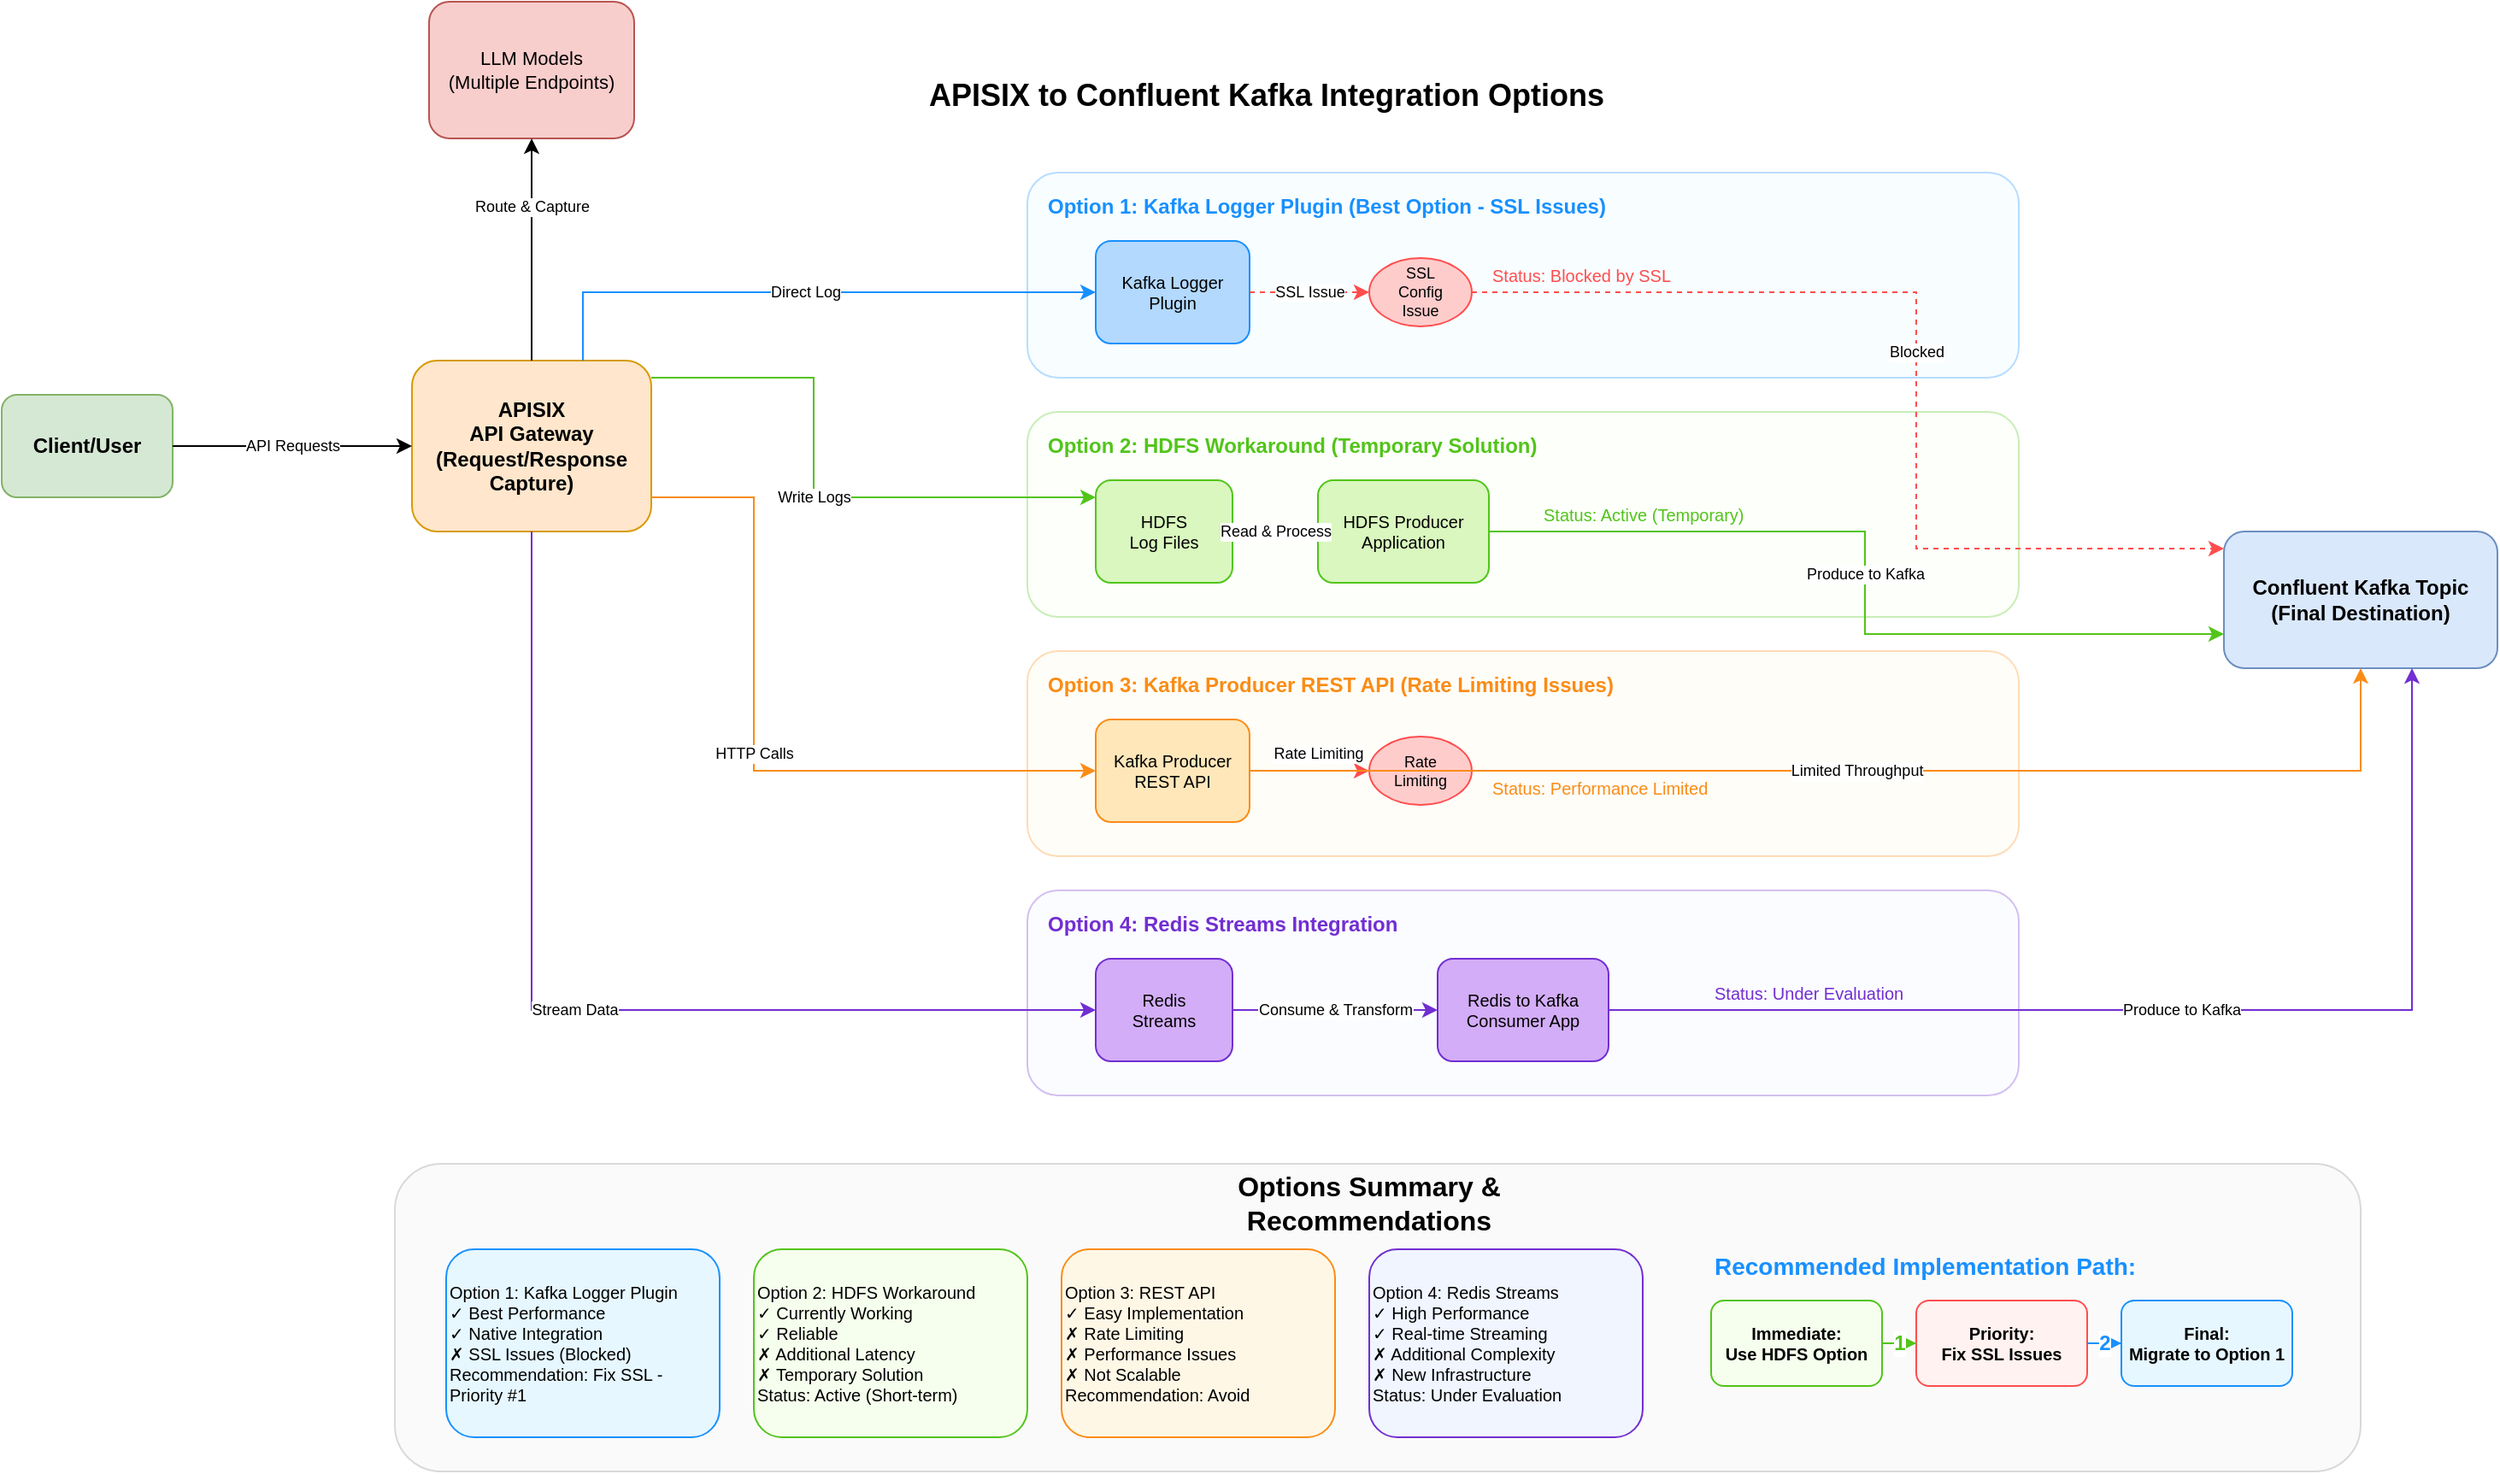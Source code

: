 <mxfile version="28.2.0">
  <diagram name="APISIX to Kafka Options" id="eqnZwshsYVItsBJIR4od">
    <mxGraphModel dx="2946" dy="1126" grid="1" gridSize="10" guides="1" tooltips="1" connect="1" arrows="1" fold="1" page="1" pageScale="1" pageWidth="1600" pageHeight="900" math="0" shadow="0">
      <root>
        <mxCell id="0" />
        <mxCell id="1" parent="0" />
        <mxCell id="OJCGHoA61KZwXOzBD94Q-4" value="APISIX to Confluent Kafka Integration Options" style="text;html=1;strokeColor=none;fillColor=none;align=center;verticalAlign=middle;whiteSpace=wrap;rounded=0;fontSize=18;fontStyle=1;" vertex="1" parent="1">
          <mxGeometry x="570" y="50" width="400" height="30" as="geometry" />
        </mxCell>
        <mxCell id="OJCGHoA61KZwXOzBD94Q-5" value="Client/User" style="rounded=1;whiteSpace=wrap;html=1;fillColor=#d5e8d4;strokeColor=#82b366;fontStyle=1;fontSize=12;" vertex="1" parent="1">
          <mxGeometry x="30" y="240" width="100" height="60" as="geometry" />
        </mxCell>
        <mxCell id="OJCGHoA61KZwXOzBD94Q-6" value="APISIX&#xa;API Gateway&#xa;(Request/Response&#xa;Capture)" style="rounded=1;whiteSpace=wrap;html=1;fillColor=#ffe6cc;strokeColor=#d79b00;fontStyle=1;fontSize=12;" vertex="1" parent="1">
          <mxGeometry x="270" y="220" width="140" height="100" as="geometry" />
        </mxCell>
        <mxCell id="OJCGHoA61KZwXOzBD94Q-7" value="LLM Models&#xa;(Multiple Endpoints)" style="rounded=1;whiteSpace=wrap;html=1;fillColor=#f8cecc;strokeColor=#b85450;fontSize=11;" vertex="1" parent="1">
          <mxGeometry x="280" y="10" width="120" height="80" as="geometry" />
        </mxCell>
        <mxCell id="OJCGHoA61KZwXOzBD94Q-8" value="Confluent Kafka Topic&#xa;(Final Destination)" style="rounded=1;whiteSpace=wrap;html=1;fillColor=#dae8fc;strokeColor=#6c8ebf;fontStyle=1;fontSize=12;" vertex="1" parent="1">
          <mxGeometry x="1330" y="320" width="160" height="80" as="geometry" />
        </mxCell>
        <mxCell id="OJCGHoA61KZwXOzBD94Q-9" value="" style="rounded=1;whiteSpace=wrap;html=1;fillColor=#e6f7ff;strokeColor=#1890ff;opacity=30;" vertex="1" parent="1">
          <mxGeometry x="630" y="110" width="580" height="120" as="geometry" />
        </mxCell>
        <mxCell id="OJCGHoA61KZwXOzBD94Q-10" value="Option 1: Kafka Logger Plugin (Best Option - SSL Issues)" style="text;html=1;strokeColor=none;fillColor=none;align=left;verticalAlign=middle;whiteSpace=wrap;rounded=0;fontSize=12;fontStyle=1;fontColor=#1890ff;" vertex="1" parent="1">
          <mxGeometry x="640" y="120" width="350" height="20" as="geometry" />
        </mxCell>
        <mxCell id="OJCGHoA61KZwXOzBD94Q-11" value="Kafka Logger&#xa;Plugin" style="rounded=1;whiteSpace=wrap;html=1;fillColor=#b3d9ff;strokeColor=#1890ff;fontSize=10;" vertex="1" parent="1">
          <mxGeometry x="670" y="150" width="90" height="60" as="geometry" />
        </mxCell>
        <mxCell id="OJCGHoA61KZwXOzBD94Q-12" value="SSL&#xa;Config&#xa;Issue" style="ellipse;whiteSpace=wrap;html=1;fillColor=#ffcccc;strokeColor=#ff4d4d;fontSize=9;" vertex="1" parent="1">
          <mxGeometry x="830" y="160" width="60" height="40" as="geometry" />
        </mxCell>
        <mxCell id="OJCGHoA61KZwXOzBD94Q-13" value="Status: Blocked by SSL" style="text;html=1;strokeColor=none;fillColor=none;align=left;verticalAlign=middle;whiteSpace=wrap;rounded=0;fontSize=10;fontColor=#ff4d4f;" vertex="1" parent="1">
          <mxGeometry x="900" y="160" width="120" height="20" as="geometry" />
        </mxCell>
        <mxCell id="OJCGHoA61KZwXOzBD94Q-14" value="" style="rounded=1;whiteSpace=wrap;html=1;fillColor=#f6ffed;strokeColor=#52c41a;opacity=30;" vertex="1" parent="1">
          <mxGeometry x="630" y="250" width="580" height="120" as="geometry" />
        </mxCell>
        <mxCell id="OJCGHoA61KZwXOzBD94Q-15" value="Option 2: HDFS Workaround (Temporary Solution)" style="text;html=1;strokeColor=none;fillColor=none;align=left;verticalAlign=middle;whiteSpace=wrap;rounded=0;fontSize=12;fontStyle=1;fontColor=#52c41a;" vertex="1" parent="1">
          <mxGeometry x="640" y="260" width="300" height="20" as="geometry" />
        </mxCell>
        <mxCell id="OJCGHoA61KZwXOzBD94Q-16" value="HDFS&#xa;Log Files" style="rounded=1;whiteSpace=wrap;html=1;fillColor=#d9f7be;strokeColor=#52c41a;fontSize=10;" vertex="1" parent="1">
          <mxGeometry x="670" y="290" width="80" height="60" as="geometry" />
        </mxCell>
        <mxCell id="OJCGHoA61KZwXOzBD94Q-17" value="HDFS Producer&#xa;Application" style="rounded=1;whiteSpace=wrap;html=1;fillColor=#d9f7be;strokeColor=#52c41a;fontSize=10;" vertex="1" parent="1">
          <mxGeometry x="800" y="290" width="100" height="60" as="geometry" />
        </mxCell>
        <mxCell id="OJCGHoA61KZwXOzBD94Q-18" value="Status: Active (Temporary)" style="text;html=1;strokeColor=none;fillColor=none;align=left;verticalAlign=middle;whiteSpace=wrap;rounded=0;fontSize=10;fontColor=#52c41a;" vertex="1" parent="1">
          <mxGeometry x="930" y="300" width="140" height="20" as="geometry" />
        </mxCell>
        <mxCell id="OJCGHoA61KZwXOzBD94Q-19" value="" style="rounded=1;whiteSpace=wrap;html=1;fillColor=#fff7e6;strokeColor=#fa8c16;opacity=30;" vertex="1" parent="1">
          <mxGeometry x="630" y="390" width="580" height="120" as="geometry" />
        </mxCell>
        <mxCell id="OJCGHoA61KZwXOzBD94Q-20" value="Option 3: Kafka Producer REST API (Rate Limiting Issues)" style="text;html=1;strokeColor=none;fillColor=none;align=left;verticalAlign=middle;whiteSpace=wrap;rounded=0;fontSize=12;fontStyle=1;fontColor=#fa8c16;" vertex="1" parent="1">
          <mxGeometry x="640" y="400" width="350" height="20" as="geometry" />
        </mxCell>
        <mxCell id="OJCGHoA61KZwXOzBD94Q-21" value="Kafka Producer&#xa;REST API" style="rounded=1;whiteSpace=wrap;html=1;fillColor=#ffe7ba;strokeColor=#fa8c16;fontSize=10;" vertex="1" parent="1">
          <mxGeometry x="670" y="430" width="90" height="60" as="geometry" />
        </mxCell>
        <mxCell id="OJCGHoA61KZwXOzBD94Q-22" value="Rate&#xa;Limiting" style="ellipse;whiteSpace=wrap;html=1;fillColor=#ffcccc;strokeColor=#ff4d4d;fontSize=9;" vertex="1" parent="1">
          <mxGeometry x="830" y="440" width="60" height="40" as="geometry" />
        </mxCell>
        <mxCell id="OJCGHoA61KZwXOzBD94Q-23" value="Status: Performance Limited" style="text;html=1;strokeColor=none;fillColor=none;align=left;verticalAlign=middle;whiteSpace=wrap;rounded=0;fontSize=10;fontColor=#fa8c16;" vertex="1" parent="1">
          <mxGeometry x="900" y="460" width="150" height="20" as="geometry" />
        </mxCell>
        <mxCell id="OJCGHoA61KZwXOzBD94Q-24" value="" style="rounded=1;whiteSpace=wrap;html=1;fillColor=#f0f5ff;strokeColor=#722ed1;opacity=30;" vertex="1" parent="1">
          <mxGeometry x="630" y="530" width="580" height="120" as="geometry" />
        </mxCell>
        <mxCell id="OJCGHoA61KZwXOzBD94Q-25" value="Option 4: Redis Streams Integration" style="text;html=1;strokeColor=none;fillColor=none;align=left;verticalAlign=middle;whiteSpace=wrap;rounded=0;fontSize=12;fontStyle=1;fontColor=#722ed1;" vertex="1" parent="1">
          <mxGeometry x="640" y="540" width="250" height="20" as="geometry" />
        </mxCell>
        <mxCell id="OJCGHoA61KZwXOzBD94Q-26" value="Redis&#xa;Streams" style="rounded=1;whiteSpace=wrap;html=1;fillColor=#d3adf7;strokeColor=#722ed1;fontSize=10;" vertex="1" parent="1">
          <mxGeometry x="670" y="570" width="80" height="60" as="geometry" />
        </mxCell>
        <mxCell id="OJCGHoA61KZwXOzBD94Q-27" value="Redis to Kafka&#xa;Consumer App" style="rounded=1;whiteSpace=wrap;html=1;fillColor=#d3adf7;strokeColor=#722ed1;fontSize=10;" vertex="1" parent="1">
          <mxGeometry x="870" y="570" width="100" height="60" as="geometry" />
        </mxCell>
        <mxCell id="OJCGHoA61KZwXOzBD94Q-28" value="Status: Under Evaluation" style="text;html=1;strokeColor=none;fillColor=none;align=left;verticalAlign=middle;whiteSpace=wrap;rounded=0;fontSize=10;fontColor=#722ed1;" vertex="1" parent="1">
          <mxGeometry x="1030" y="580" width="150" height="20" as="geometry" />
        </mxCell>
        <mxCell id="OJCGHoA61KZwXOzBD94Q-29" value="API Requests" style="edgeStyle=orthogonalEdgeStyle;rounded=0;orthogonalLoop=1;jettySize=auto;html=1;fontSize=9;" edge="1" parent="1" source="OJCGHoA61KZwXOzBD94Q-5" target="OJCGHoA61KZwXOzBD94Q-6">
          <mxGeometry relative="1" as="geometry" />
        </mxCell>
        <mxCell id="OJCGHoA61KZwXOzBD94Q-30" value="Route &amp; Capture" style="edgeStyle=orthogonalEdgeStyle;rounded=0;orthogonalLoop=1;jettySize=auto;html=1;fontSize=9;" edge="1" parent="1" source="OJCGHoA61KZwXOzBD94Q-6" target="OJCGHoA61KZwXOzBD94Q-7">
          <mxGeometry x="0.385" relative="1" as="geometry">
            <Array as="points">
              <mxPoint x="340" y="270" />
              <mxPoint x="340" y="50" />
            </Array>
            <mxPoint as="offset" />
          </mxGeometry>
        </mxCell>
        <mxCell id="OJCGHoA61KZwXOzBD94Q-31" value="Direct Log" style="edgeStyle=orthogonalEdgeStyle;rounded=0;orthogonalLoop=1;jettySize=auto;html=1;fontSize=9;strokeColor=#1890ff;" edge="1" parent="1" source="OJCGHoA61KZwXOzBD94Q-6" target="OJCGHoA61KZwXOzBD94Q-11">
          <mxGeometry relative="1" as="geometry">
            <Array as="points">
              <mxPoint x="370" y="180" />
            </Array>
          </mxGeometry>
        </mxCell>
        <mxCell id="OJCGHoA61KZwXOzBD94Q-32" value="SSL Issue" style="edgeStyle=orthogonalEdgeStyle;rounded=0;orthogonalLoop=1;jettySize=auto;html=1;fontSize=9;strokeColor=#ff4d4d;dashed=1;" edge="1" parent="1" source="OJCGHoA61KZwXOzBD94Q-11" target="OJCGHoA61KZwXOzBD94Q-12">
          <mxGeometry relative="1" as="geometry" />
        </mxCell>
        <mxCell id="OJCGHoA61KZwXOzBD94Q-33" value="Blocked" style="edgeStyle=orthogonalEdgeStyle;rounded=0;orthogonalLoop=1;jettySize=auto;html=1;fontSize=9;strokeColor=#ff4d4d;dashed=1;" edge="1" parent="1" source="OJCGHoA61KZwXOzBD94Q-12" target="OJCGHoA61KZwXOzBD94Q-8">
          <mxGeometry relative="1" as="geometry">
            <Array as="points">
              <mxPoint x="1150" y="180" />
              <mxPoint x="1150" y="330" />
            </Array>
          </mxGeometry>
        </mxCell>
        <mxCell id="OJCGHoA61KZwXOzBD94Q-34" value="Write Logs" style="edgeStyle=orthogonalEdgeStyle;rounded=0;orthogonalLoop=1;jettySize=auto;html=1;fontSize=9;strokeColor=#52c41a;" edge="1" parent="1" source="OJCGHoA61KZwXOzBD94Q-6" target="OJCGHoA61KZwXOzBD94Q-16">
          <mxGeometry relative="1" as="geometry">
            <Array as="points">
              <mxPoint x="505" y="230" />
              <mxPoint x="505" y="300" />
            </Array>
          </mxGeometry>
        </mxCell>
        <mxCell id="OJCGHoA61KZwXOzBD94Q-35" value="Read &amp; Process" style="edgeStyle=orthogonalEdgeStyle;rounded=0;orthogonalLoop=1;jettySize=auto;html=1;fontSize=9;strokeColor=#52c41a;" edge="1" parent="1" source="OJCGHoA61KZwXOzBD94Q-16" target="OJCGHoA61KZwXOzBD94Q-17">
          <mxGeometry relative="1" as="geometry" />
        </mxCell>
        <mxCell id="OJCGHoA61KZwXOzBD94Q-36" value="Produce to Kafka" style="edgeStyle=orthogonalEdgeStyle;rounded=0;orthogonalLoop=1;jettySize=auto;html=1;fontSize=9;strokeColor=#52c41a;" edge="1" parent="1" source="OJCGHoA61KZwXOzBD94Q-17" target="OJCGHoA61KZwXOzBD94Q-8">
          <mxGeometry relative="1" as="geometry">
            <Array as="points">
              <mxPoint x="1120" y="320" />
              <mxPoint x="1120" y="380" />
            </Array>
          </mxGeometry>
        </mxCell>
        <mxCell id="OJCGHoA61KZwXOzBD94Q-37" value="HTTP Calls" style="edgeStyle=orthogonalEdgeStyle;rounded=0;orthogonalLoop=1;jettySize=auto;html=1;fontSize=9;strokeColor=#fa8c16;" edge="1" parent="1" source="OJCGHoA61KZwXOzBD94Q-6" target="OJCGHoA61KZwXOzBD94Q-21">
          <mxGeometry relative="1" as="geometry">
            <Array as="points">
              <mxPoint x="470" y="300" />
              <mxPoint x="470" y="460" />
            </Array>
          </mxGeometry>
        </mxCell>
        <mxCell id="OJCGHoA61KZwXOzBD94Q-38" value="Rate Limiting" style="edgeStyle=orthogonalEdgeStyle;rounded=0;orthogonalLoop=1;jettySize=auto;html=1;fontSize=9;strokeColor=#ff4d4d;dashed=1;" edge="1" parent="1" source="OJCGHoA61KZwXOzBD94Q-21" target="OJCGHoA61KZwXOzBD94Q-22">
          <mxGeometry x="0.143" y="10" relative="1" as="geometry">
            <mxPoint as="offset" />
          </mxGeometry>
        </mxCell>
        <mxCell id="OJCGHoA61KZwXOzBD94Q-39" value="Limited Throughput" style="edgeStyle=orthogonalEdgeStyle;rounded=0;orthogonalLoop=1;jettySize=auto;html=1;fontSize=9;strokeColor=#fa8c16;" edge="1" parent="1" source="OJCGHoA61KZwXOzBD94Q-21" target="OJCGHoA61KZwXOzBD94Q-8">
          <mxGeometry relative="1" as="geometry">
            <Array as="points">
              <mxPoint x="1410" y="460" />
            </Array>
          </mxGeometry>
        </mxCell>
        <mxCell id="OJCGHoA61KZwXOzBD94Q-40" value="Stream Data" style="edgeStyle=orthogonalEdgeStyle;rounded=0;orthogonalLoop=1;jettySize=auto;html=1;fontSize=9;strokeColor=#722ed1;" edge="1" parent="1" source="OJCGHoA61KZwXOzBD94Q-6" target="OJCGHoA61KZwXOzBD94Q-26">
          <mxGeometry relative="1" as="geometry">
            <Array as="points">
              <mxPoint x="340" y="600" />
            </Array>
          </mxGeometry>
        </mxCell>
        <mxCell id="OJCGHoA61KZwXOzBD94Q-41" value="Consume &amp; Transform" style="edgeStyle=orthogonalEdgeStyle;rounded=0;orthogonalLoop=1;jettySize=auto;html=1;fontSize=9;strokeColor=#722ed1;" edge="1" parent="1" source="OJCGHoA61KZwXOzBD94Q-26" target="OJCGHoA61KZwXOzBD94Q-27">
          <mxGeometry relative="1" as="geometry" />
        </mxCell>
        <mxCell id="OJCGHoA61KZwXOzBD94Q-42" value="Produce to Kafka" style="edgeStyle=orthogonalEdgeStyle;rounded=0;orthogonalLoop=1;jettySize=auto;html=1;fontSize=9;strokeColor=#722ed1;" edge="1" parent="1" source="OJCGHoA61KZwXOzBD94Q-27" target="OJCGHoA61KZwXOzBD94Q-8">
          <mxGeometry relative="1" as="geometry">
            <Array as="points">
              <mxPoint x="1440" y="600" />
            </Array>
          </mxGeometry>
        </mxCell>
        <mxCell id="OJCGHoA61KZwXOzBD94Q-43" value="" style="rounded=1;whiteSpace=wrap;html=1;fillColor=#fafafa;strokeColor=#d9d9d9;" vertex="1" parent="1">
          <mxGeometry x="260" y="690" width="1150" height="180" as="geometry" />
        </mxCell>
        <mxCell id="OJCGHoA61KZwXOzBD94Q-44" value="Options Summary &amp; Recommendations" style="text;html=1;strokeColor=none;fillColor=none;align=center;verticalAlign=middle;whiteSpace=wrap;rounded=0;fontSize=16;fontStyle=1;" vertex="1" parent="1">
          <mxGeometry x="680" y="700" width="300" height="25" as="geometry" />
        </mxCell>
        <mxCell id="OJCGHoA61KZwXOzBD94Q-45" value="Option 1: Kafka Logger Plugin&#xa;✓ Best Performance&#xa;✓ Native Integration&#xa;✗ SSL Issues (Blocked)&#xa;Recommendation: Fix SSL - Priority #1" style="rounded=1;whiteSpace=wrap;html=1;fillColor=#e6f7ff;strokeColor=#1890ff;fontSize=10;align=left;" vertex="1" parent="1">
          <mxGeometry x="290" y="740" width="160" height="110" as="geometry" />
        </mxCell>
        <mxCell id="OJCGHoA61KZwXOzBD94Q-46" value="Option 2: HDFS Workaround&#xa;✓ Currently Working&#xa;✓ Reliable&#xa;✗ Additional Latency&#xa;✗ Temporary Solution&#xa;Status: Active (Short-term)" style="rounded=1;whiteSpace=wrap;html=1;fillColor=#f6ffed;strokeColor=#52c41a;fontSize=10;align=left;" vertex="1" parent="1">
          <mxGeometry x="470" y="740" width="160" height="110" as="geometry" />
        </mxCell>
        <mxCell id="OJCGHoA61KZwXOzBD94Q-47" value="Option 3: REST API&#xa;✓ Easy Implementation&#xa;✗ Rate Limiting&#xa;✗ Performance Issues&#xa;✗ Not Scalable&#xa;Recommendation: Avoid" style="rounded=1;whiteSpace=wrap;html=1;fillColor=#fff7e6;strokeColor=#fa8c16;fontSize=10;align=left;" vertex="1" parent="1">
          <mxGeometry x="650" y="740" width="160" height="110" as="geometry" />
        </mxCell>
        <mxCell id="OJCGHoA61KZwXOzBD94Q-48" value="Option 4: Redis Streams&#xa;✓ High Performance&#xa;✓ Real-time Streaming&#xa;✗ Additional Complexity&#xa;✗ New Infrastructure&#xa;Status: Under Evaluation" style="rounded=1;whiteSpace=wrap;html=1;fillColor=#f0f5ff;strokeColor=#722ed1;fontSize=10;align=left;" vertex="1" parent="1">
          <mxGeometry x="830" y="740" width="160" height="110" as="geometry" />
        </mxCell>
        <mxCell id="OJCGHoA61KZwXOzBD94Q-49" value="Recommended Implementation Path:" style="text;html=1;strokeColor=none;fillColor=none;align=left;verticalAlign=middle;whiteSpace=wrap;rounded=0;fontSize=14;fontStyle=1;fontColor=#1890ff;" vertex="1" parent="1">
          <mxGeometry x="1030" y="740" width="250" height="20" as="geometry" />
        </mxCell>
        <mxCell id="OJCGHoA61KZwXOzBD94Q-50" value="Immediate:&#xa;Use HDFS Option" style="rounded=1;whiteSpace=wrap;html=1;fillColor=#f6ffed;strokeColor=#52c41a;fontSize=10;fontStyle=1;align=center;" vertex="1" parent="1">
          <mxGeometry x="1030" y="770" width="100" height="50" as="geometry" />
        </mxCell>
        <mxCell id="OJCGHoA61KZwXOzBD94Q-51" value="Priority:&#xa;Fix SSL Issues" style="rounded=1;whiteSpace=wrap;html=1;fillColor=#fff2f0;strokeColor=#ff4d4f;fontSize=10;fontStyle=1;align=center;" vertex="1" parent="1">
          <mxGeometry x="1150" y="770" width="100" height="50" as="geometry" />
        </mxCell>
        <mxCell id="OJCGHoA61KZwXOzBD94Q-52" value="Final:&#xa;Migrate to Option 1" style="rounded=1;whiteSpace=wrap;html=1;fillColor=#e6f7ff;strokeColor=#1890ff;fontSize=10;fontStyle=1;align=center;" vertex="1" parent="1">
          <mxGeometry x="1270" y="770" width="100" height="50" as="geometry" />
        </mxCell>
        <mxCell id="OJCGHoA61KZwXOzBD94Q-53" value="1" style="edgeStyle=orthogonalEdgeStyle;rounded=0;orthogonalLoop=1;jettySize=auto;html=1;fontSize=12;fontColor=#52c41a;strokeColor=#52c41a;fontStyle=1;" edge="1" parent="1" source="OJCGHoA61KZwXOzBD94Q-50" target="OJCGHoA61KZwXOzBD94Q-51">
          <mxGeometry relative="1" as="geometry" />
        </mxCell>
        <mxCell id="OJCGHoA61KZwXOzBD94Q-54" value="2" style="edgeStyle=orthogonalEdgeStyle;rounded=0;orthogonalLoop=1;jettySize=auto;html=1;fontSize=12;fontColor=#1890ff;strokeColor=#1890ff;fontStyle=1;" edge="1" parent="1" source="OJCGHoA61KZwXOzBD94Q-51" target="OJCGHoA61KZwXOzBD94Q-52">
          <mxGeometry relative="1" as="geometry" />
        </mxCell>
      </root>
    </mxGraphModel>
  </diagram>
</mxfile>
